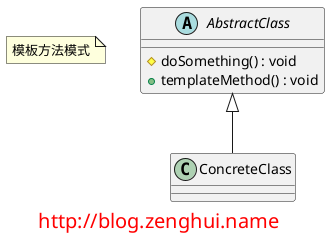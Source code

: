 @startuml

note "模板方法模式" as name

abstract class AbstractClass{
    # doSomething() : void
    + templateMethod() : void

}

AbstractClass <|-- ConcreteClass

footer
<font size="20" color="red">http://blog.zenghui.name</font>
endfooter

@enduml